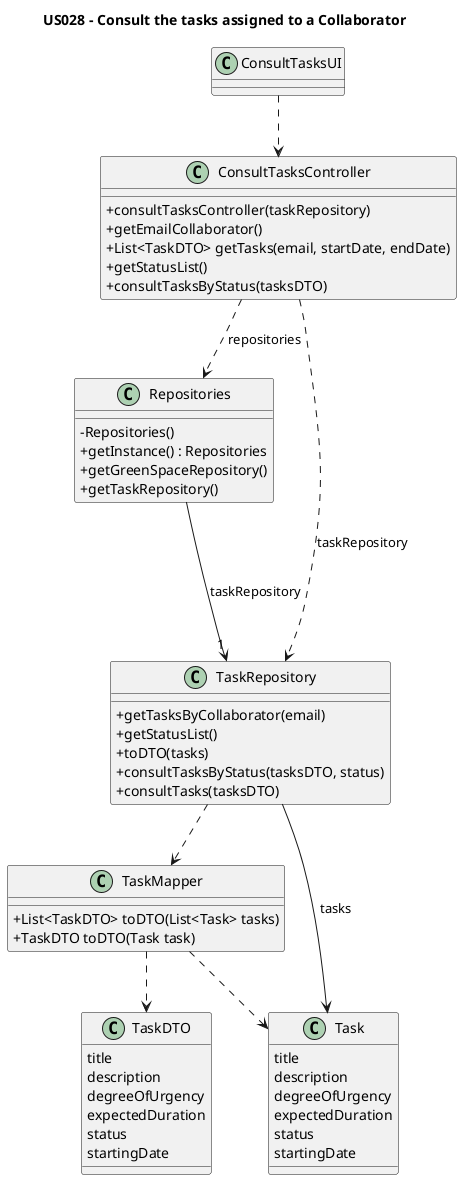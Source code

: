 @startuml
skinparam classAttributeIconSize 0

title US028 - Consult the tasks assigned to a Collaborator

class ConsultTasksUI {

}

class ConsultTasksController {
    + consultTasksController(taskRepository)
    + getEmailCollaborator()
    + List<TaskDTO> getTasks(email, startDate, endDate)
    + getStatusList()
    + consultTasksByStatus(tasksDTO)
}

class Repositories {
    - Repositories()
    + getInstance() : Repositories
    + getGreenSpaceRepository()
    + getTaskRepository()
}

class TaskRepository {
    + getTasksByCollaborator(email)
    + getStatusList()
    + toDTO(tasks)
    + consultTasksByStatus(tasksDTO, status)
    + consultTasks(tasksDTO)
}

class TaskMapper {
    + List<TaskDTO> toDTO(List<Task> tasks)
    + TaskDTO toDTO(Task task)
}

class TaskDTO {
    title
    description
    degreeOfUrgency
    expectedDuration
    status
    startingDate
}

class Task {
    title
    description
    degreeOfUrgency
    expectedDuration
    status
    startingDate
}

ConsultTasksUI ..> ConsultTasksController
ConsultTasksController ..> Repositories : repositories
ConsultTasksController ..> TaskRepository : taskRepository
Repositories ---> "1" TaskRepository: taskRepository
TaskRepository --> Task: tasks

TaskRepository ..> TaskMapper
TaskMapper ..> TaskDTO
TaskMapper ..> Task
@enduml